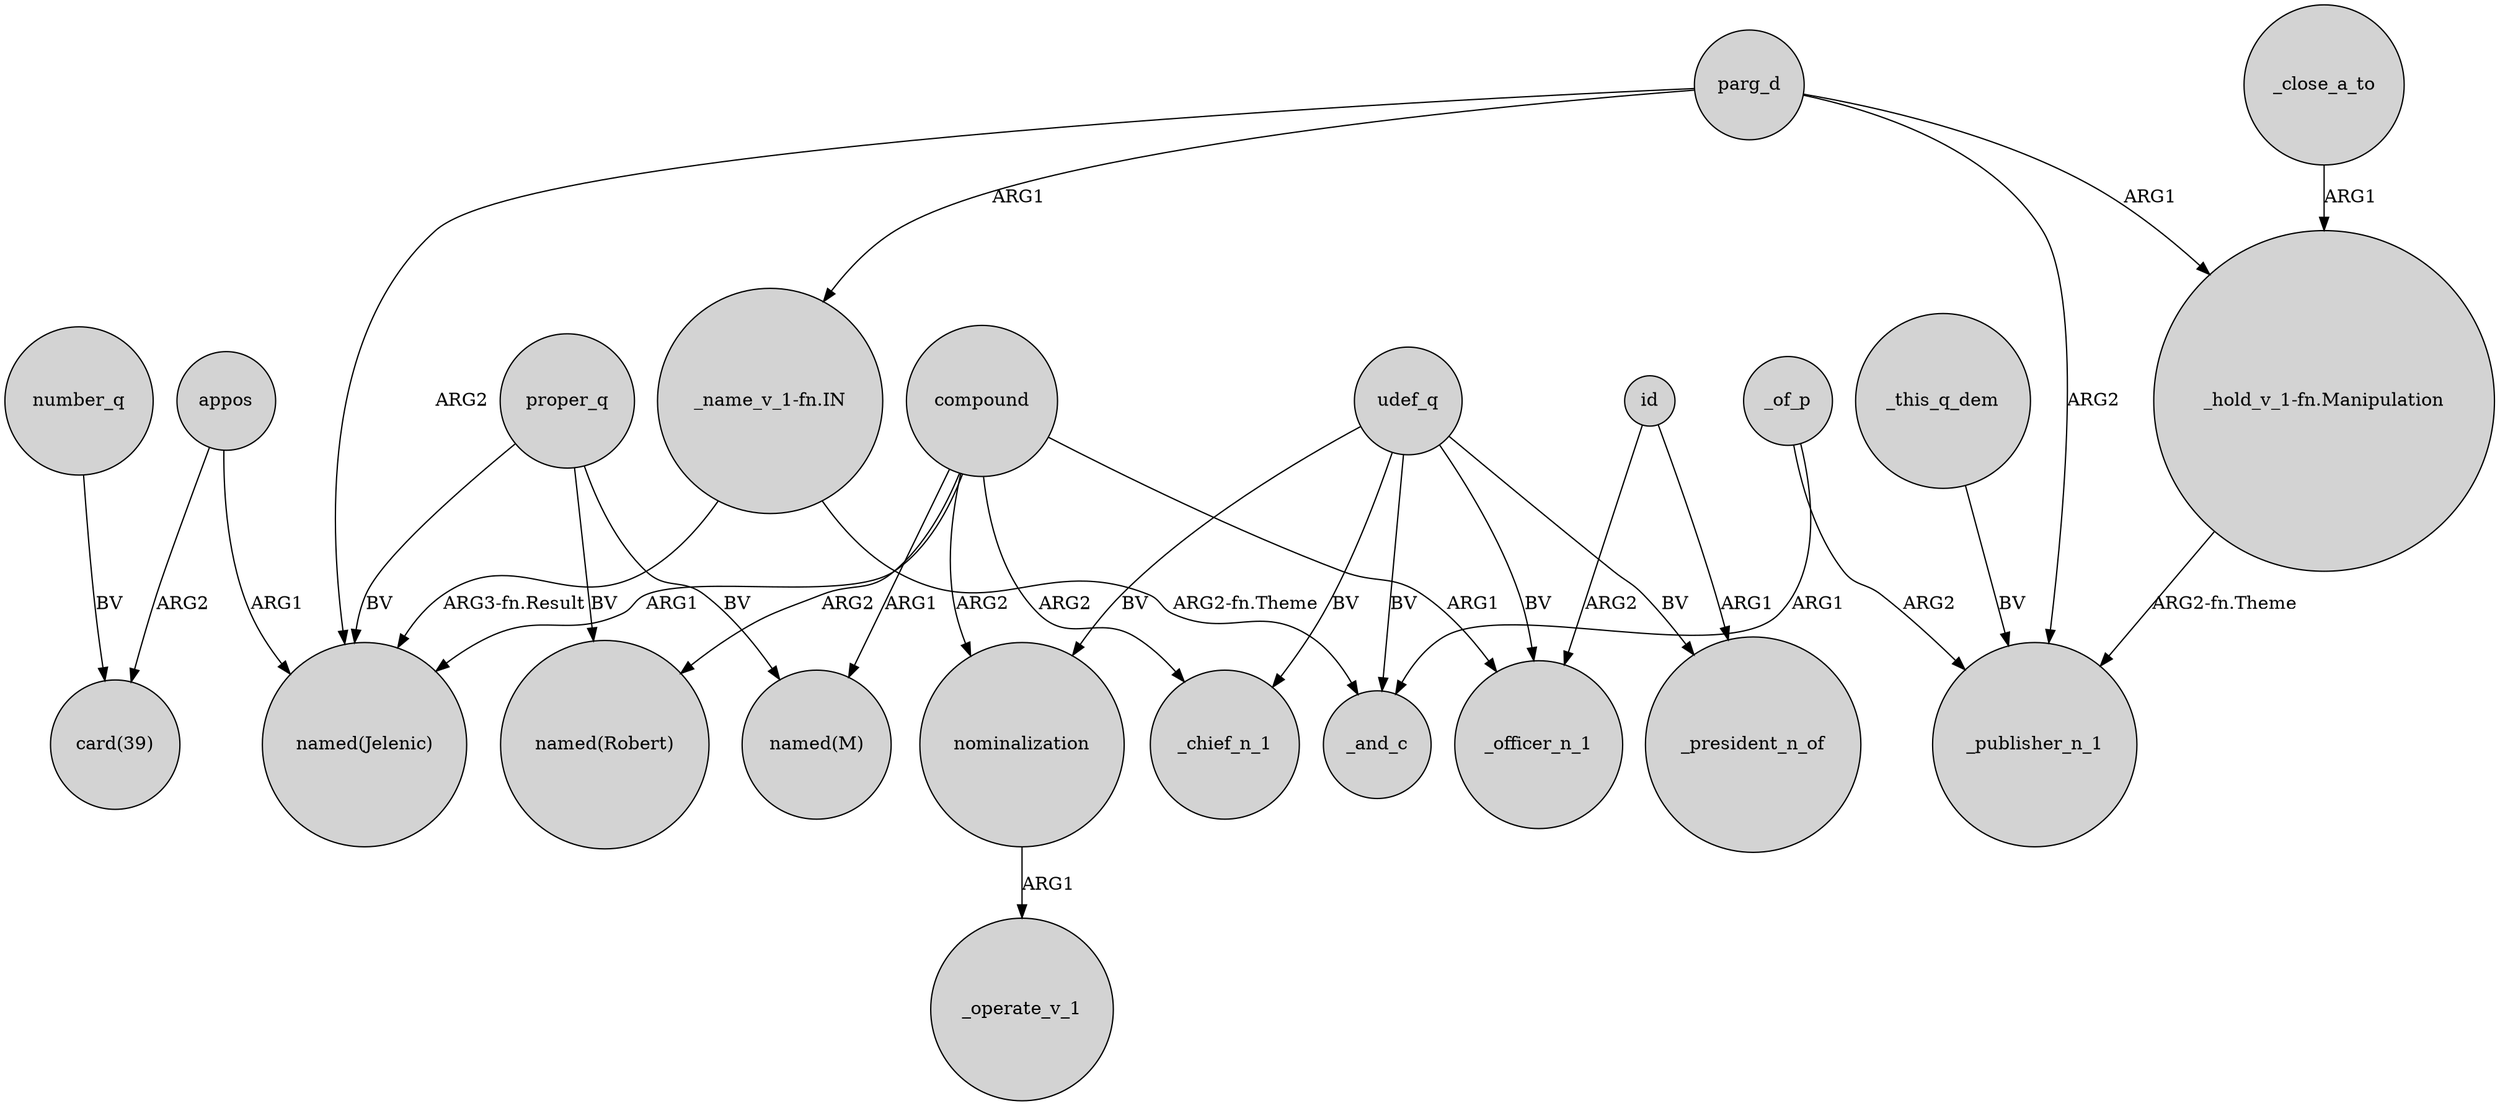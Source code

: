 digraph {
	node [shape=circle style=filled]
	"_name_v_1-fn.IN" -> _and_c [label="ARG2-fn.Theme"]
	nominalization -> _operate_v_1 [label=ARG1]
	appos -> "named(Jelenic)" [label=ARG1]
	proper_q -> "named(Jelenic)" [label=BV]
	parg_d -> "named(Jelenic)" [label=ARG2]
	compound -> "named(Robert)" [label=ARG2]
	id -> _president_n_of [label=ARG1]
	compound -> "named(Jelenic)" [label=ARG1]
	compound -> nominalization [label=ARG2]
	proper_q -> "named(M)" [label=BV]
	compound -> _chief_n_1 [label=ARG2]
	compound -> _officer_n_1 [label=ARG1]
	parg_d -> _publisher_n_1 [label=ARG2]
	number_q -> "card(39)" [label=BV]
	parg_d -> "_hold_v_1-fn.Manipulation" [label=ARG1]
	compound -> "named(M)" [label=ARG1]
	udef_q -> _president_n_of [label=BV]
	appos -> "card(39)" [label=ARG2]
	id -> _officer_n_1 [label=ARG2]
	proper_q -> "named(Robert)" [label=BV]
	udef_q -> _chief_n_1 [label=BV]
	udef_q -> _officer_n_1 [label=BV]
	_of_p -> _and_c [label=ARG1]
	udef_q -> nominalization [label=BV]
	"_hold_v_1-fn.Manipulation" -> _publisher_n_1 [label="ARG2-fn.Theme"]
	_close_a_to -> "_hold_v_1-fn.Manipulation" [label=ARG1]
	udef_q -> _and_c [label=BV]
	"_name_v_1-fn.IN" -> "named(Jelenic)" [label="ARG3-fn.Result"]
	_this_q_dem -> _publisher_n_1 [label=BV]
	parg_d -> "_name_v_1-fn.IN" [label=ARG1]
	_of_p -> _publisher_n_1 [label=ARG2]
}
